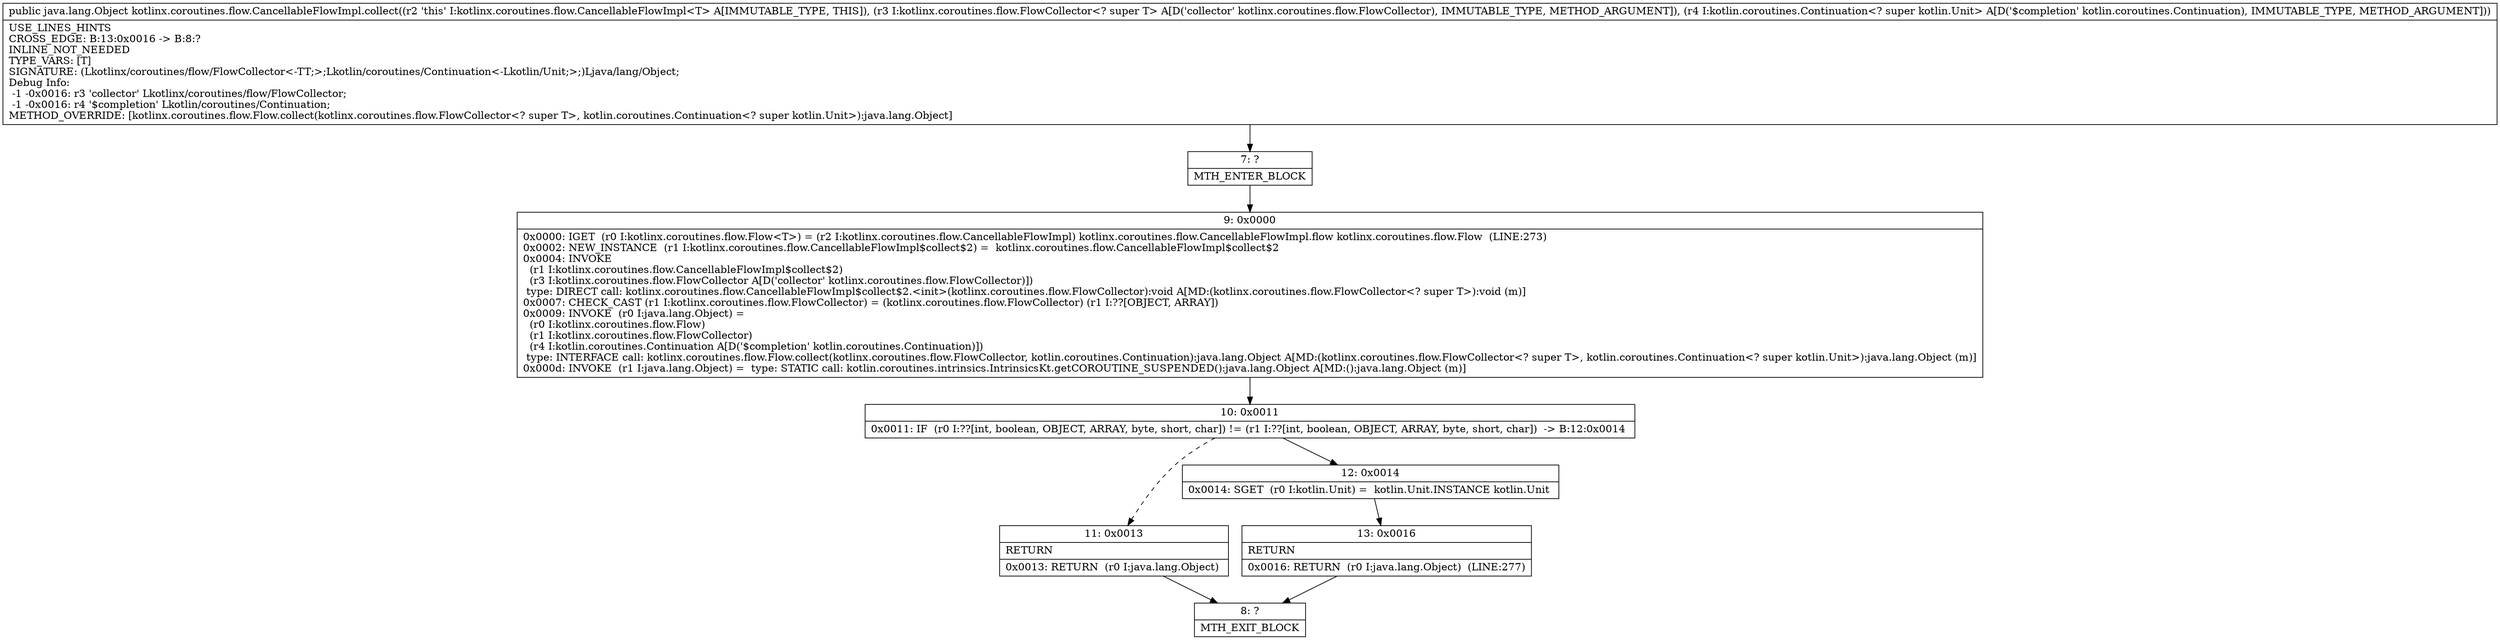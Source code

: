 digraph "CFG forkotlinx.coroutines.flow.CancellableFlowImpl.collect(Lkotlinx\/coroutines\/flow\/FlowCollector;Lkotlin\/coroutines\/Continuation;)Ljava\/lang\/Object;" {
Node_7 [shape=record,label="{7\:\ ?|MTH_ENTER_BLOCK\l}"];
Node_9 [shape=record,label="{9\:\ 0x0000|0x0000: IGET  (r0 I:kotlinx.coroutines.flow.Flow\<T\>) = (r2 I:kotlinx.coroutines.flow.CancellableFlowImpl) kotlinx.coroutines.flow.CancellableFlowImpl.flow kotlinx.coroutines.flow.Flow  (LINE:273)\l0x0002: NEW_INSTANCE  (r1 I:kotlinx.coroutines.flow.CancellableFlowImpl$collect$2) =  kotlinx.coroutines.flow.CancellableFlowImpl$collect$2 \l0x0004: INVOKE  \l  (r1 I:kotlinx.coroutines.flow.CancellableFlowImpl$collect$2)\l  (r3 I:kotlinx.coroutines.flow.FlowCollector A[D('collector' kotlinx.coroutines.flow.FlowCollector)])\l type: DIRECT call: kotlinx.coroutines.flow.CancellableFlowImpl$collect$2.\<init\>(kotlinx.coroutines.flow.FlowCollector):void A[MD:(kotlinx.coroutines.flow.FlowCollector\<? super T\>):void (m)]\l0x0007: CHECK_CAST (r1 I:kotlinx.coroutines.flow.FlowCollector) = (kotlinx.coroutines.flow.FlowCollector) (r1 I:??[OBJECT, ARRAY]) \l0x0009: INVOKE  (r0 I:java.lang.Object) = \l  (r0 I:kotlinx.coroutines.flow.Flow)\l  (r1 I:kotlinx.coroutines.flow.FlowCollector)\l  (r4 I:kotlin.coroutines.Continuation A[D('$completion' kotlin.coroutines.Continuation)])\l type: INTERFACE call: kotlinx.coroutines.flow.Flow.collect(kotlinx.coroutines.flow.FlowCollector, kotlin.coroutines.Continuation):java.lang.Object A[MD:(kotlinx.coroutines.flow.FlowCollector\<? super T\>, kotlin.coroutines.Continuation\<? super kotlin.Unit\>):java.lang.Object (m)]\l0x000d: INVOKE  (r1 I:java.lang.Object) =  type: STATIC call: kotlin.coroutines.intrinsics.IntrinsicsKt.getCOROUTINE_SUSPENDED():java.lang.Object A[MD:():java.lang.Object (m)]\l}"];
Node_10 [shape=record,label="{10\:\ 0x0011|0x0011: IF  (r0 I:??[int, boolean, OBJECT, ARRAY, byte, short, char]) != (r1 I:??[int, boolean, OBJECT, ARRAY, byte, short, char])  \-\> B:12:0x0014 \l}"];
Node_11 [shape=record,label="{11\:\ 0x0013|RETURN\l|0x0013: RETURN  (r0 I:java.lang.Object) \l}"];
Node_8 [shape=record,label="{8\:\ ?|MTH_EXIT_BLOCK\l}"];
Node_12 [shape=record,label="{12\:\ 0x0014|0x0014: SGET  (r0 I:kotlin.Unit) =  kotlin.Unit.INSTANCE kotlin.Unit \l}"];
Node_13 [shape=record,label="{13\:\ 0x0016|RETURN\l|0x0016: RETURN  (r0 I:java.lang.Object)  (LINE:277)\l}"];
MethodNode[shape=record,label="{public java.lang.Object kotlinx.coroutines.flow.CancellableFlowImpl.collect((r2 'this' I:kotlinx.coroutines.flow.CancellableFlowImpl\<T\> A[IMMUTABLE_TYPE, THIS]), (r3 I:kotlinx.coroutines.flow.FlowCollector\<? super T\> A[D('collector' kotlinx.coroutines.flow.FlowCollector), IMMUTABLE_TYPE, METHOD_ARGUMENT]), (r4 I:kotlin.coroutines.Continuation\<? super kotlin.Unit\> A[D('$completion' kotlin.coroutines.Continuation), IMMUTABLE_TYPE, METHOD_ARGUMENT]))  | USE_LINES_HINTS\lCROSS_EDGE: B:13:0x0016 \-\> B:8:?\lINLINE_NOT_NEEDED\lTYPE_VARS: [T]\lSIGNATURE: (Lkotlinx\/coroutines\/flow\/FlowCollector\<\-TT;\>;Lkotlin\/coroutines\/Continuation\<\-Lkotlin\/Unit;\>;)Ljava\/lang\/Object;\lDebug Info:\l  \-1 \-0x0016: r3 'collector' Lkotlinx\/coroutines\/flow\/FlowCollector;\l  \-1 \-0x0016: r4 '$completion' Lkotlin\/coroutines\/Continuation;\lMETHOD_OVERRIDE: [kotlinx.coroutines.flow.Flow.collect(kotlinx.coroutines.flow.FlowCollector\<? super T\>, kotlin.coroutines.Continuation\<? super kotlin.Unit\>):java.lang.Object]\l}"];
MethodNode -> Node_7;Node_7 -> Node_9;
Node_9 -> Node_10;
Node_10 -> Node_11[style=dashed];
Node_10 -> Node_12;
Node_11 -> Node_8;
Node_12 -> Node_13;
Node_13 -> Node_8;
}

